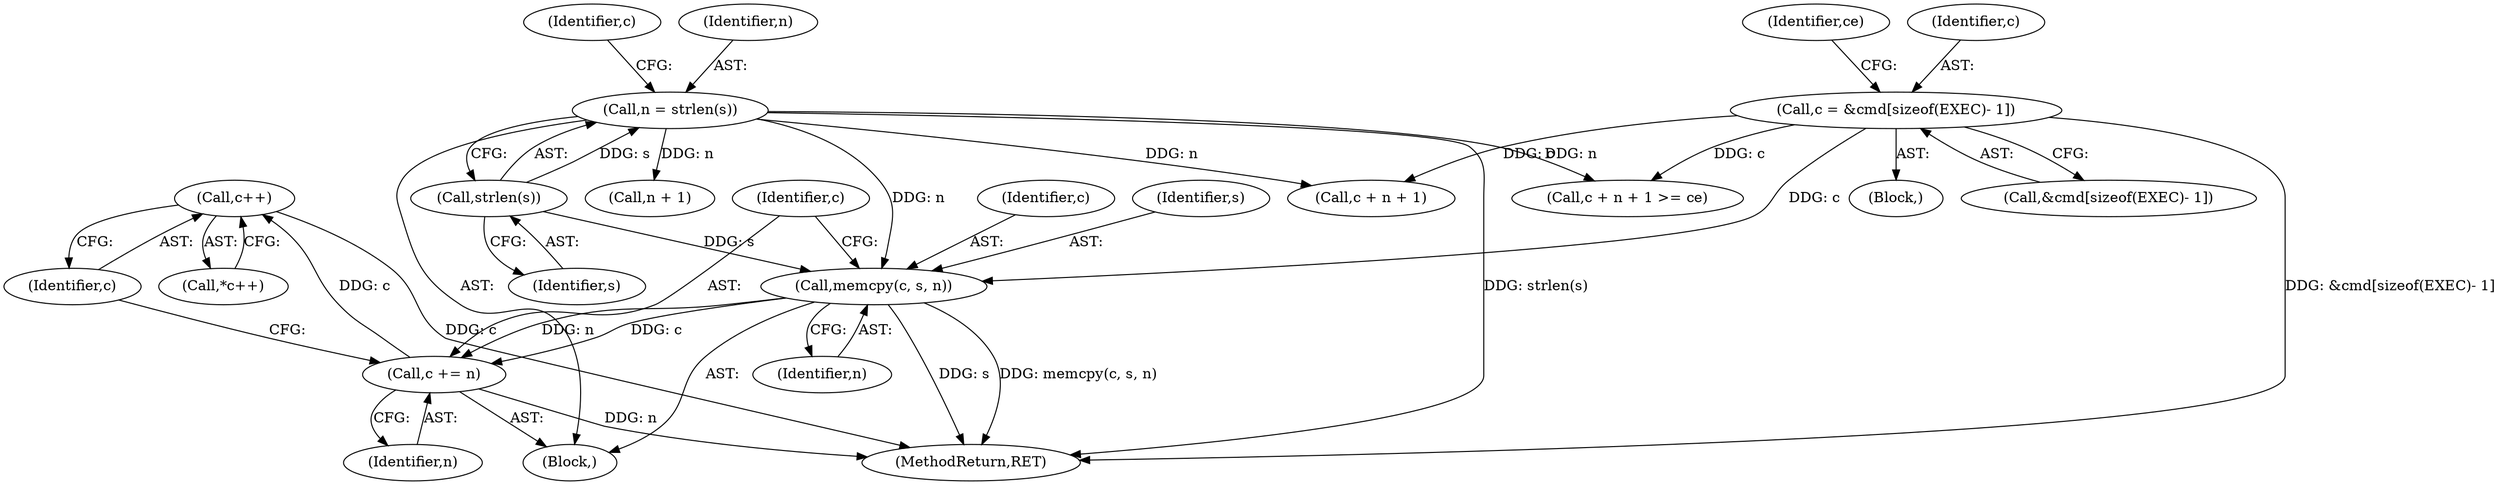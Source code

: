 digraph "1_picocom_1ebc60b20fbe9a02436d5cbbf8951714e749ddb1_0@pointer" {
"1000298" [label="(Call,c++)"];
"1000293" [label="(Call,c += n)"];
"1000289" [label="(Call,memcpy(c, s, n))"];
"1000255" [label="(Call,c = &cmd[sizeof(EXEC)- 1])"];
"1000278" [label="(Call,strlen(s))"];
"1000276" [label="(Call,n = strlen(s))"];
"1000283" [label="(Identifier,c)"];
"1000277" [label="(Identifier,n)"];
"1000276" [label="(Call,n = strlen(s))"];
"1000294" [label="(Identifier,c)"];
"1000282" [label="(Call,c + n + 1)"];
"1000281" [label="(Call,c + n + 1 >= ce)"];
"1000290" [label="(Identifier,c)"];
"1000255" [label="(Call,c = &cmd[sizeof(EXEC)- 1])"];
"1000292" [label="(Identifier,n)"];
"1000291" [label="(Identifier,s)"];
"1000299" [label="(Identifier,c)"];
"1000298" [label="(Call,c++)"];
"1000265" [label="(Identifier,ce)"];
"1000284" [label="(Call,n + 1)"];
"1000256" [label="(Identifier,c)"];
"1000275" [label="(Block,)"];
"1000246" [label="(Block,)"];
"1000297" [label="(Call,*c++)"];
"1000257" [label="(Call,&cmd[sizeof(EXEC)- 1])"];
"1000331" [label="(MethodReturn,RET)"];
"1000293" [label="(Call,c += n)"];
"1000295" [label="(Identifier,n)"];
"1000278" [label="(Call,strlen(s))"];
"1000279" [label="(Identifier,s)"];
"1000289" [label="(Call,memcpy(c, s, n))"];
"1000298" -> "1000297"  [label="AST: "];
"1000298" -> "1000299"  [label="CFG: "];
"1000299" -> "1000298"  [label="AST: "];
"1000297" -> "1000298"  [label="CFG: "];
"1000298" -> "1000331"  [label="DDG: c"];
"1000293" -> "1000298"  [label="DDG: c"];
"1000293" -> "1000275"  [label="AST: "];
"1000293" -> "1000295"  [label="CFG: "];
"1000294" -> "1000293"  [label="AST: "];
"1000295" -> "1000293"  [label="AST: "];
"1000299" -> "1000293"  [label="CFG: "];
"1000293" -> "1000331"  [label="DDG: n"];
"1000289" -> "1000293"  [label="DDG: n"];
"1000289" -> "1000293"  [label="DDG: c"];
"1000289" -> "1000275"  [label="AST: "];
"1000289" -> "1000292"  [label="CFG: "];
"1000290" -> "1000289"  [label="AST: "];
"1000291" -> "1000289"  [label="AST: "];
"1000292" -> "1000289"  [label="AST: "];
"1000294" -> "1000289"  [label="CFG: "];
"1000289" -> "1000331"  [label="DDG: s"];
"1000289" -> "1000331"  [label="DDG: memcpy(c, s, n)"];
"1000255" -> "1000289"  [label="DDG: c"];
"1000278" -> "1000289"  [label="DDG: s"];
"1000276" -> "1000289"  [label="DDG: n"];
"1000255" -> "1000246"  [label="AST: "];
"1000255" -> "1000257"  [label="CFG: "];
"1000256" -> "1000255"  [label="AST: "];
"1000257" -> "1000255"  [label="AST: "];
"1000265" -> "1000255"  [label="CFG: "];
"1000255" -> "1000331"  [label="DDG: &cmd[sizeof(EXEC)- 1]"];
"1000255" -> "1000281"  [label="DDG: c"];
"1000255" -> "1000282"  [label="DDG: c"];
"1000278" -> "1000276"  [label="AST: "];
"1000278" -> "1000279"  [label="CFG: "];
"1000279" -> "1000278"  [label="AST: "];
"1000276" -> "1000278"  [label="CFG: "];
"1000278" -> "1000276"  [label="DDG: s"];
"1000276" -> "1000275"  [label="AST: "];
"1000277" -> "1000276"  [label="AST: "];
"1000283" -> "1000276"  [label="CFG: "];
"1000276" -> "1000331"  [label="DDG: strlen(s)"];
"1000276" -> "1000281"  [label="DDG: n"];
"1000276" -> "1000282"  [label="DDG: n"];
"1000276" -> "1000284"  [label="DDG: n"];
}
